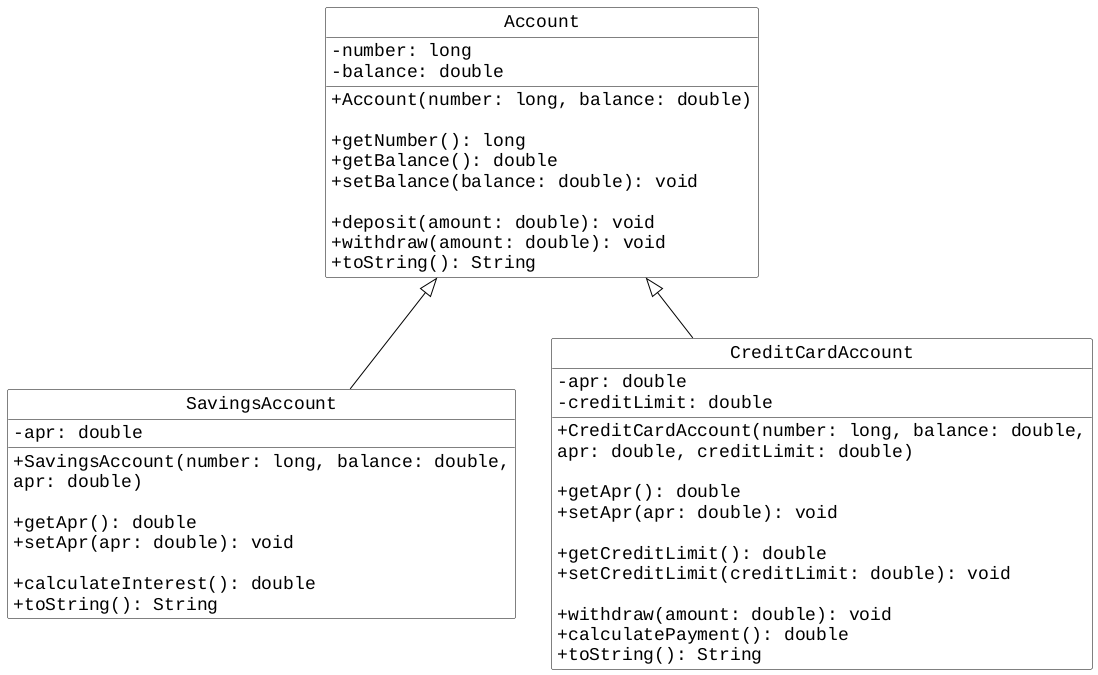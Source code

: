 @startuml
skinparam classbackgroundcolor #ffffff
skinparam classarrowcolor #000000
skinparam classdiamondbackgroundcolor #ffffff
skinparam classdiamondbordercolor #000000
skinparam classbordercolor #000000
skinparam classfontsize 18
skinparam classfontname "Liberation Mono"
skinparam classattributefontsize 18
skinparam classattributefontname "Liberation Mono"
skinparam classAttributeIconSize 0
hide circle

Account <|-- SavingsAccount
Account <|-- CreditCardAccount

class Account {
    - number: long 
    - balance: double
    
    + Account(number: long, balance: double)
    
    + getNumber(): long 
    + getBalance(): double
    + setBalance(balance: double): void
    
    + deposit(amount: double): void
    + withdraw(amount: double): void
    + toString(): String
}

class SavingsAccount {
    - apr: double
    
    + SavingsAccount(number: long, balance: double,
        apr: double)
    
    + getApr(): double
    + setApr(apr: double): void
    
    + calculateInterest(): double
    + toString(): String
}

class CreditCardAccount {
    - apr: double
    - creditLimit: double
    
    + CreditCardAccount(number: long, balance: double,
        apr: double, creditLimit: double)
    
    + getApr(): double
    + setApr(apr: double): void
    
    + getCreditLimit(): double
    + setCreditLimit(creditLimit: double): void
    
    + withdraw(amount: double): void
    + calculatePayment(): double
    + toString(): String
}


@enduml
